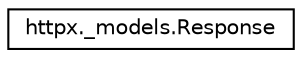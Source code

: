 digraph "Graphical Class Hierarchy"
{
 // LATEX_PDF_SIZE
  edge [fontname="Helvetica",fontsize="10",labelfontname="Helvetica",labelfontsize="10"];
  node [fontname="Helvetica",fontsize="10",shape=record];
  rankdir="LR";
  Node0 [label="httpx._models.Response",height=0.2,width=0.4,color="black", fillcolor="white", style="filled",URL="$classhttpx_1_1__models_1_1Response.html",tooltip=" "];
}
